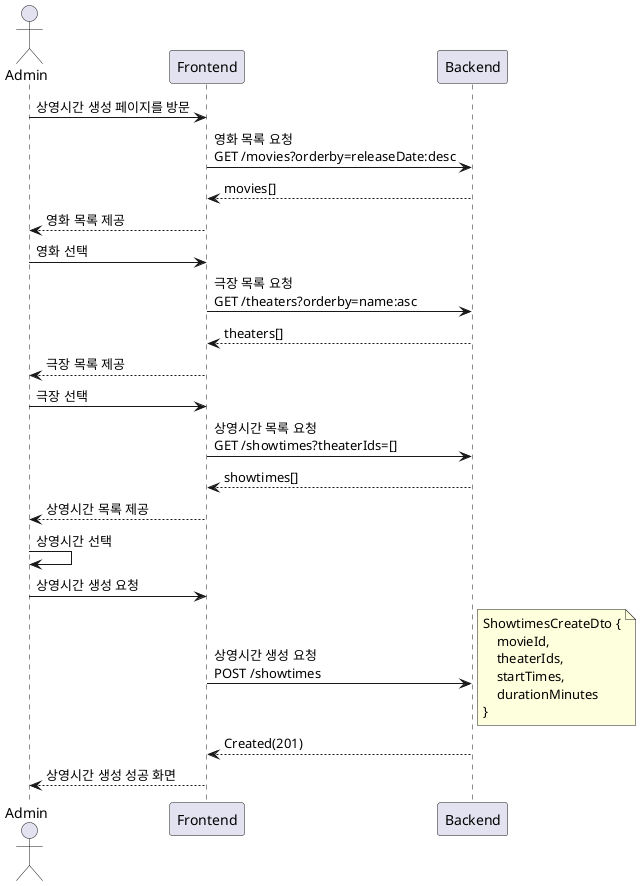 @startuml

@startuml
actor Admin

Admin -> Frontend: 상영시간 생성 페이지를 방문
    Frontend -> Backend:영화 목록 요청\nGET /movies?orderby=releaseDate:desc
    Frontend <-- Backend: movies[]
Admin <-- Frontend: 영화 목록 제공

Admin -> Frontend: 영화 선택
    Frontend -> Backend:극장 목록 요청\nGET /theaters?orderby=name:asc
    Frontend <-- Backend: theaters[]
Admin <-- Frontend: 극장 목록 제공

Admin -> Frontend: 극장 선택
    Frontend -> Backend: 상영시간 목록 요청\nGET /showtimes?theaterIds=[]
    Frontend <-- Backend: showtimes[]
Admin <-- Frontend: 상영시간 목록 제공

Admin -> Admin: 상영시간 선택

Admin -> Frontend: 상영시간 생성 요청
    Frontend -> Backend: 상영시간 생성 요청\nPOST /showtimes
        note right
        ShowtimesCreateDto {
            movieId,
            theaterIds,
            startTimes,
            durationMinutes
        }
        end note
    Frontend <-- Backend: Created(201)
Admin <-- Frontend: 상영시간 생성 성공 화면
@enduml

@enduml